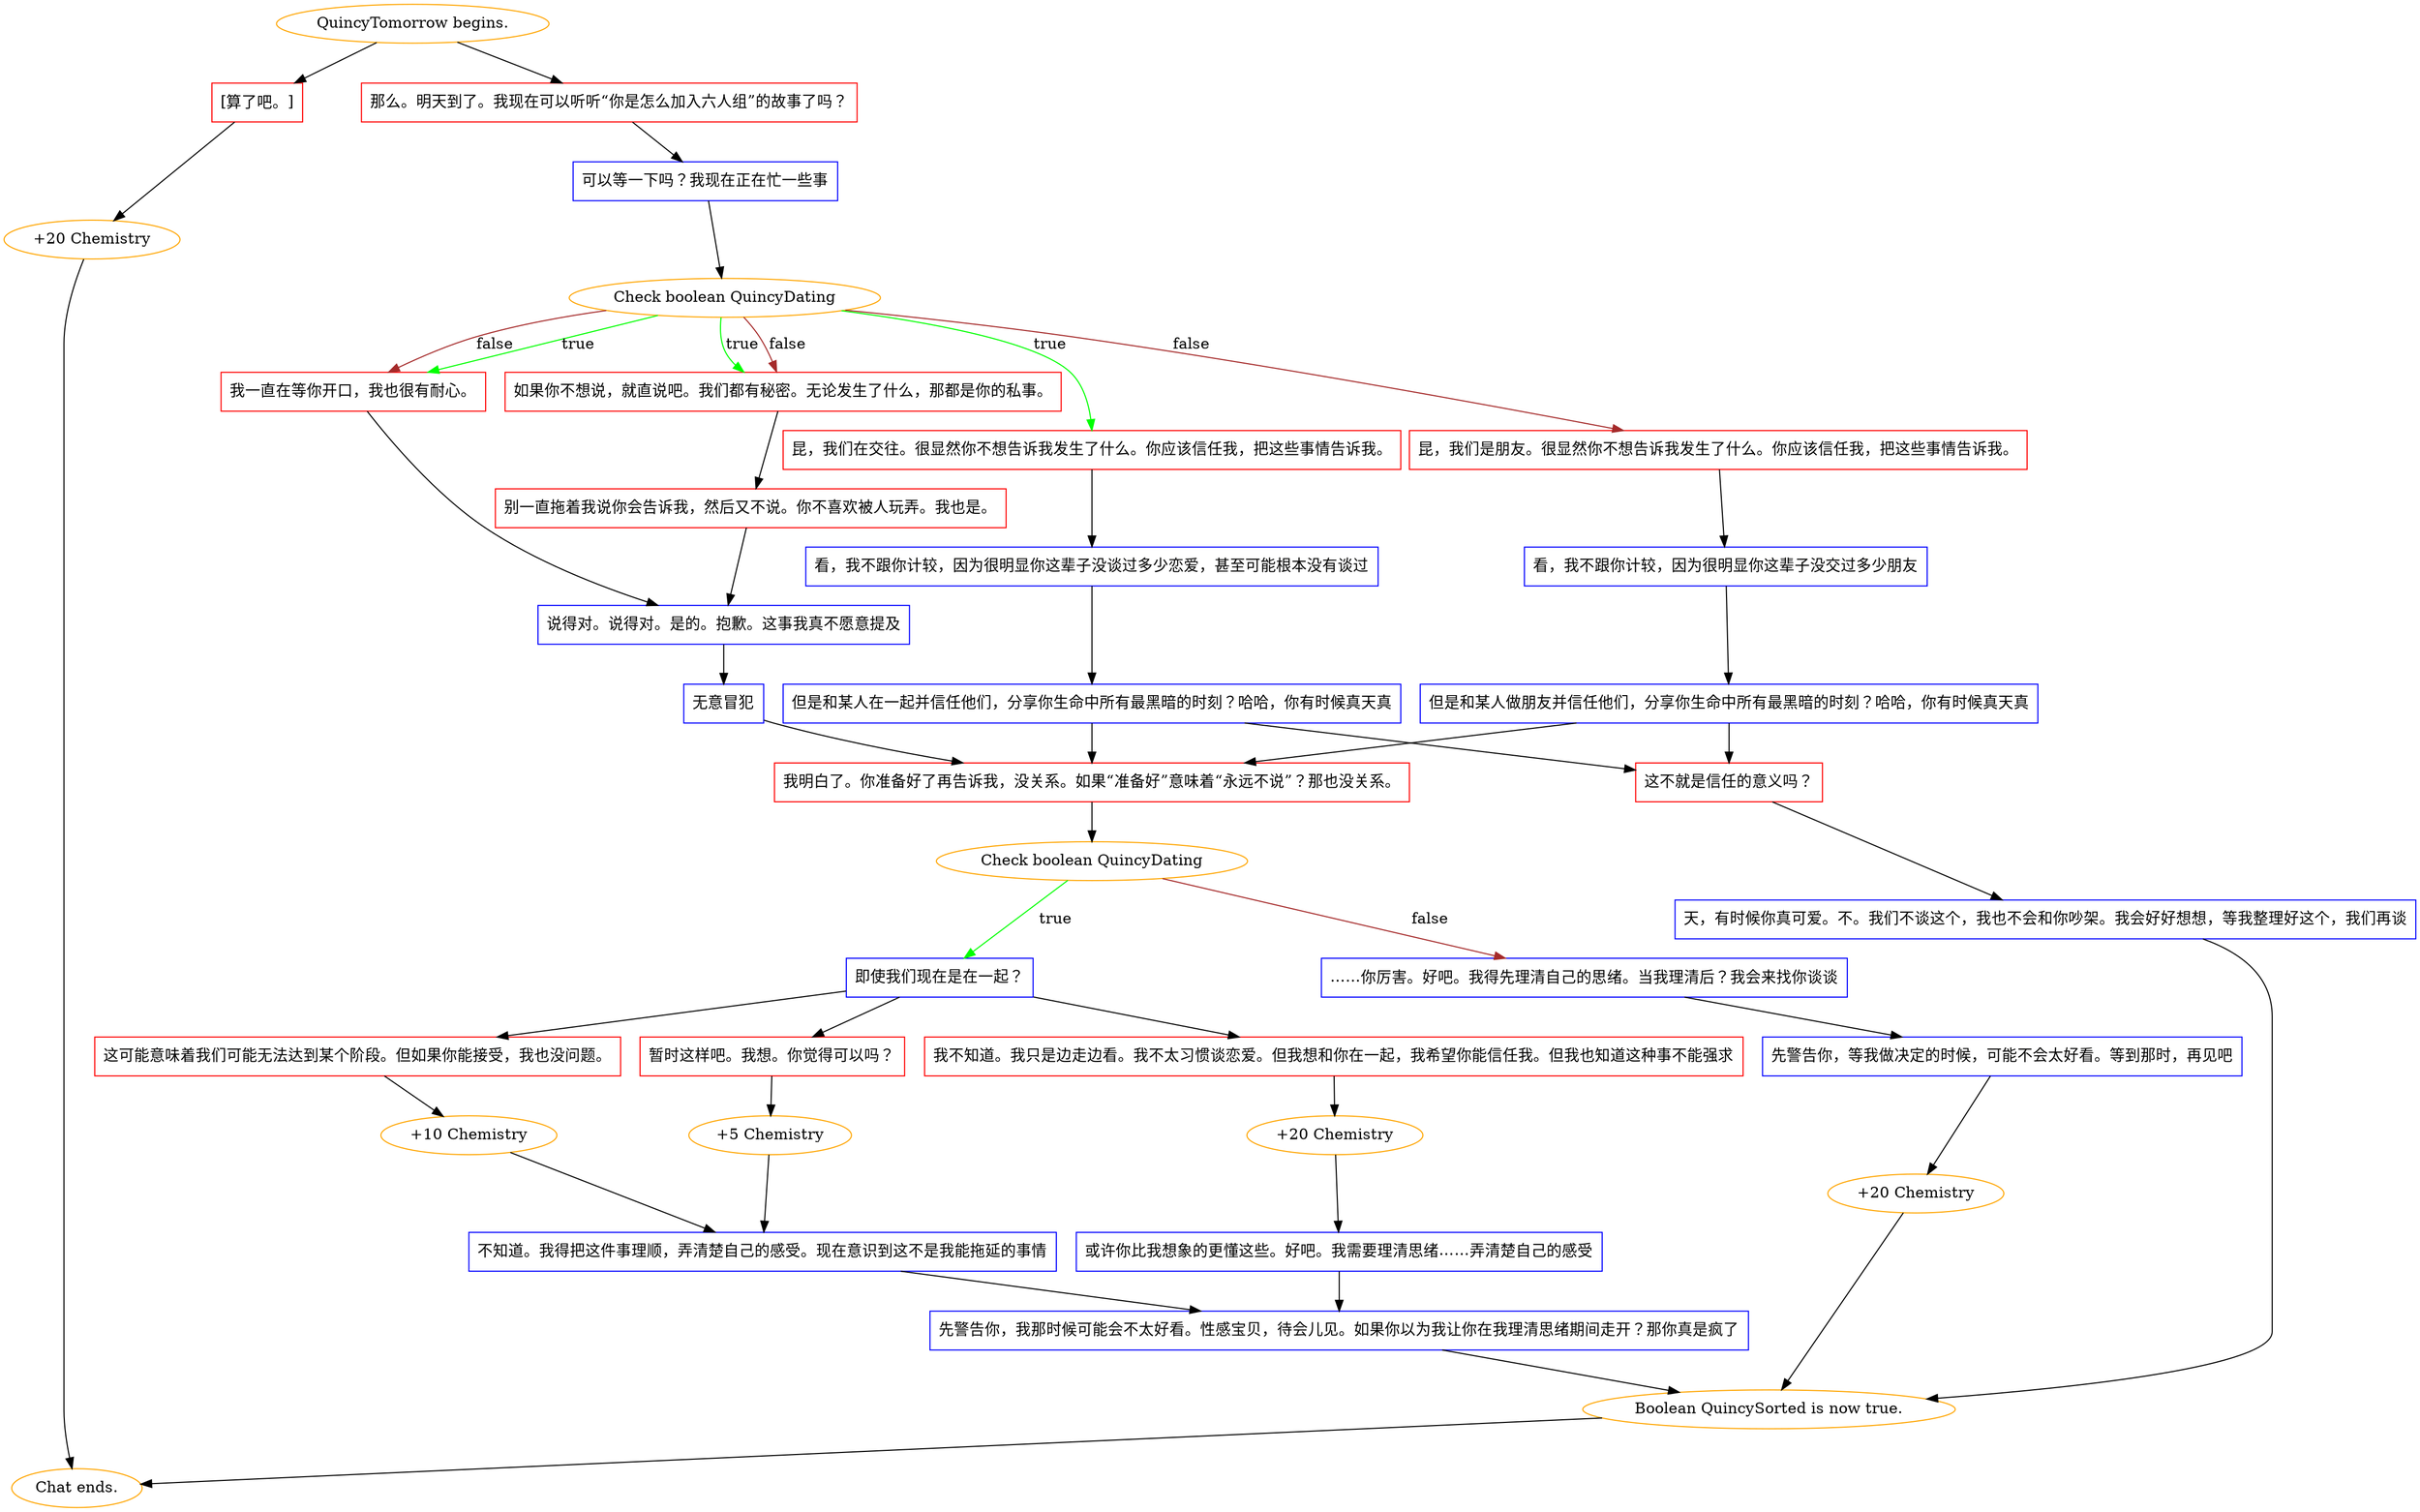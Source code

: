 digraph {
	"QuincyTomorrow begins." [color=orange];
		"QuincyTomorrow begins." -> j840866571;
		"QuincyTomorrow begins." -> j1722116517;
	j840866571 [label="那么。明天到了。我现在可以听听“你是怎么加入六人组”的故事了吗？",shape=box,color=red];
		j840866571 -> j3486383133;
	j1722116517 [label="[算了吧。]",shape=box,color=red];
		j1722116517 -> j367054140;
	j3486383133 [label="可以等一下吗？我现在正在忙一些事",shape=box,color=blue];
		j3486383133 -> j2620124444;
	j367054140 [label="+20 Chemistry",color=orange];
		j367054140 -> "Chat ends.";
	j2620124444 [label="Check boolean QuincyDating",color=orange];
		j2620124444 -> j2149800016 [label=true,color=green];
		j2620124444 -> j1068468426 [label=true,color=green];
		j2620124444 -> j1840395127 [label=true,color=green];
		j2620124444 -> j271406159 [label=false,color=brown];
		j2620124444 -> j1068468426 [label=false,color=brown];
		j2620124444 -> j1840395127 [label=false,color=brown];
	"Chat ends." [color=orange];
	j2149800016 [label="昆，我们在交往。很显然你不想告诉我发生了什么。你应该信任我，把这些事情告诉我。",shape=box,color=red];
		j2149800016 -> j2547747503;
	j1068468426 [label="我一直在等你开口，我也很有耐心。",shape=box,color=red];
		j1068468426 -> j1503949900;
	j1840395127 [label="如果你不想说，就直说吧。我们都有秘密。无论发生了什么，那都是你的私事。",shape=box,color=red];
		j1840395127 -> j2852804618;
	j271406159 [label="昆，我们是朋友。很显然你不想告诉我发生了什么。你应该信任我，把这些事情告诉我。",shape=box,color=red];
		j271406159 -> j17183336;
	j2547747503 [label="看，我不跟你计较，因为很明显你这辈子没谈过多少恋爱，甚至可能根本没有谈过",shape=box,color=blue];
		j2547747503 -> j1147646599;
	j1503949900 [label="说得对。说得对。是的。抱歉。这事我真不愿意提及",shape=box,color=blue];
		j1503949900 -> j898481702;
	j2852804618 [label="别一直拖着我说你会告诉我，然后又不说。你不喜欢被人玩弄。我也是。",shape=box,color=red];
		j2852804618 -> j1503949900;
	j17183336 [label="看，我不跟你计较，因为很明显你这辈子没交过多少朋友",shape=box,color=blue];
		j17183336 -> j422009753;
	j1147646599 [label="但是和某人在一起并信任他们，分享你生命中所有最黑暗的时刻？哈哈，你有时候真天真",shape=box,color=blue];
		j1147646599 -> j1558390332;
		j1147646599 -> j538045972;
	j898481702 [label="无意冒犯",shape=box,color=blue];
		j898481702 -> j538045972;
	j422009753 [label="但是和某人做朋友并信任他们，分享你生命中所有最黑暗的时刻？哈哈，你有时候真天真",shape=box,color=blue];
		j422009753 -> j1558390332;
		j422009753 -> j538045972;
	j1558390332 [label="这不就是信任的意义吗？",shape=box,color=red];
		j1558390332 -> j1425140742;
	j538045972 [label="我明白了。你准备好了再告诉我，没关系。如果“准备好”意味着“永远不说”？那也没关系。",shape=box,color=red];
		j538045972 -> j2097033221;
	j1425140742 [label="天，有时候你真可爱。不。我们不谈这个，我也不会和你吵架。我会好好想想，等我整理好这个，我们再谈",shape=box,color=blue];
		j1425140742 -> j3559374181;
	j2097033221 [label="Check boolean QuincyDating",color=orange];
		j2097033221 -> j254886828 [label=true,color=green];
		j2097033221 -> j3479381422 [label=false,color=brown];
	j3559374181 [label="Boolean QuincySorted is now true.",color=orange];
		j3559374181 -> "Chat ends.";
	j254886828 [label="即使我们现在是在一起？",shape=box,color=blue];
		j254886828 -> j1702245990;
		j254886828 -> j3648610538;
		j254886828 -> j316765785;
	j3479381422 [label="……你厉害。好吧。我得先理清自己的思绪。当我理清后？我会来找你谈谈",shape=box,color=blue];
		j3479381422 -> j4151110575;
	j1702245990 [label="暂时这样吧。我想。你觉得可以吗？",shape=box,color=red];
		j1702245990 -> j3741981993;
	j3648610538 [label="这可能意味着我们可能无法达到某个阶段。但如果你能接受，我也没问题。",shape=box,color=red];
		j3648610538 -> j296368996;
	j316765785 [label="我不知道。我只是边走边看。我不太习惯谈恋爱。但我想和你在一起，我希望你能信任我。但我也知道这种事不能强求",shape=box,color=red];
		j316765785 -> j2530242132;
	j4151110575 [label="先警告你，等我做决定的时候，可能不会太好看。等到那时，再见吧",shape=box,color=blue];
		j4151110575 -> j2191301368;
	j3741981993 [label="+5 Chemistry",color=orange];
		j3741981993 -> j166757053;
	j296368996 [label="+10 Chemistry",color=orange];
		j296368996 -> j166757053;
	j2530242132 [label="+20 Chemistry",color=orange];
		j2530242132 -> j1928736592;
	j2191301368 [label="+20 Chemistry",color=orange];
		j2191301368 -> j3559374181;
	j166757053 [label="不知道。我得把这件事理顺，弄清楚自己的感受。现在意识到这不是我能拖延的事情",shape=box,color=blue];
		j166757053 -> j3027936770;
	j1928736592 [label="或许你比我想象的更懂这些。好吧。我需要理清思绪……弄清楚自己的感受",shape=box,color=blue];
		j1928736592 -> j3027936770;
	j3027936770 [label="先警告你，我那时候可能会不太好看。性感宝贝，待会儿见。如果你以为我让你在我理清思绪期间走开？那你真是疯了",shape=box,color=blue];
		j3027936770 -> j3559374181;
}